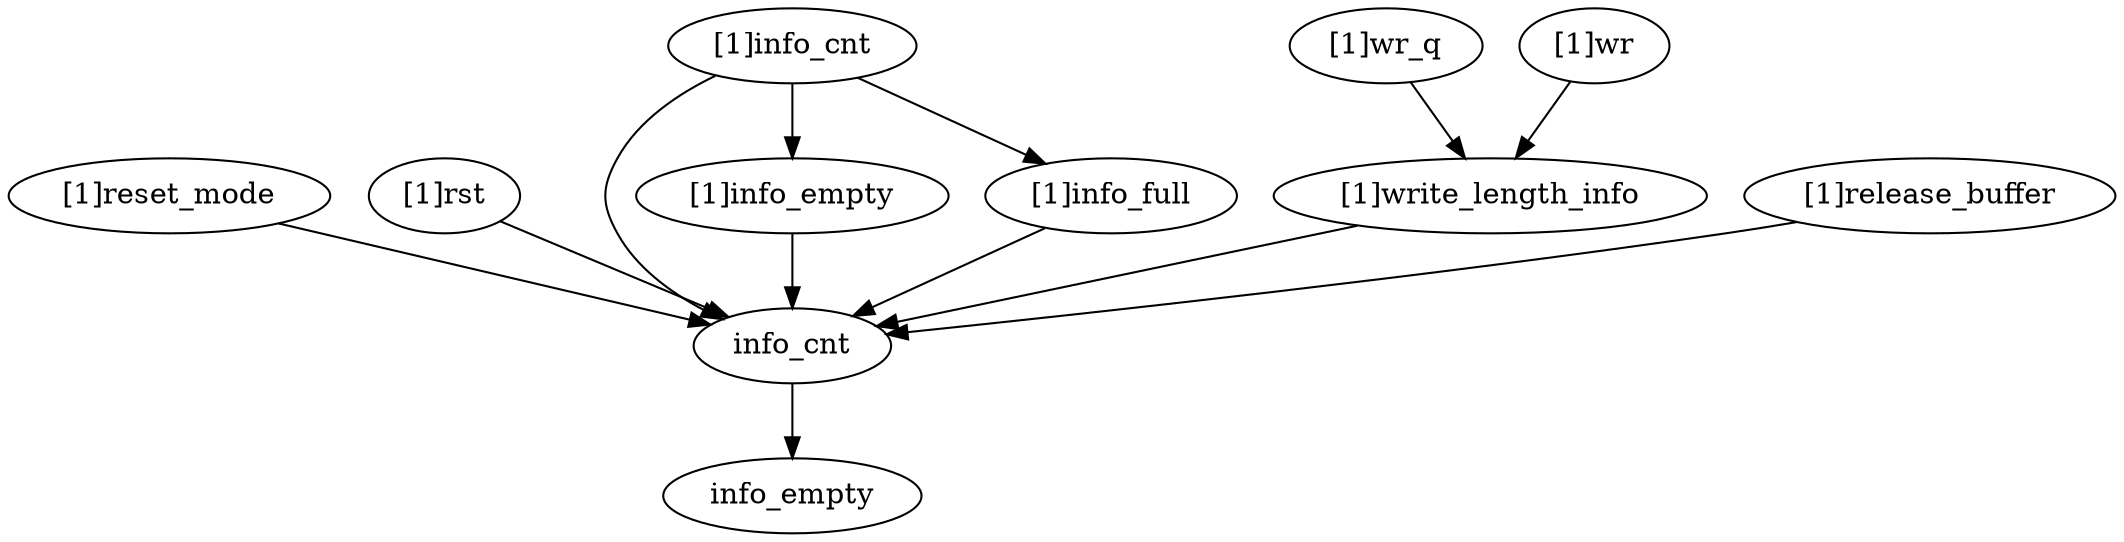 strict digraph "" {
	"[1]reset_mode"	 [complexity=3,
		importance=0.277678975489,
		rank=0.0925596584963];
	info_cnt	 [complexity=2,
		importance=0.0862285961999,
		rank=0.0431142980999];
	"[1]reset_mode" -> info_cnt;
	"[1]rst"	 [complexity=3,
		importance=0.363907571689,
		rank=0.121302523896];
	"[1]rst" -> info_cnt;
	info_empty	 [complexity=0,
		importance=0.0264639346219,
		rank=0.0];
	"[1]info_empty"	 [complexity=4,
		importance=0.198921127022,
		rank=0.0497302817554];
	"[1]info_empty" -> info_cnt;
	"[1]wr_q"	 [complexity=9,
		importance=0.311200154431,
		rank=0.0345777949368];
	"[1]write_length_info"	 [complexity=6,
		importance=0.289339722719,
		rank=0.0482232871199];
	"[1]wr_q" -> "[1]write_length_info";
	"[1]info_full"	 [complexity=4,
		importance=0.112692530822,
		rank=0.0281731327055];
	"[1]info_full" -> info_cnt;
	"[1]write_length_info" -> info_cnt;
	"[1]release_buffer"	 [complexity=6,
		importance=0.363907571689,
		rank=0.0606512619481];
	"[1]release_buffer" -> info_cnt;
	"[1]wr"	 [complexity=9,
		importance=0.308332909608,
		rank=0.0342592121787];
	"[1]wr" -> "[1]write_length_info";
	info_cnt -> info_empty;
	"[1]info_cnt"	 [complexity=6,
		importance=0.2586857886,
		rank=0.0431142980999];
	"[1]info_cnt" -> "[1]info_empty";
	"[1]info_cnt" -> "[1]info_full";
	"[1]info_cnt" -> info_cnt;
}
